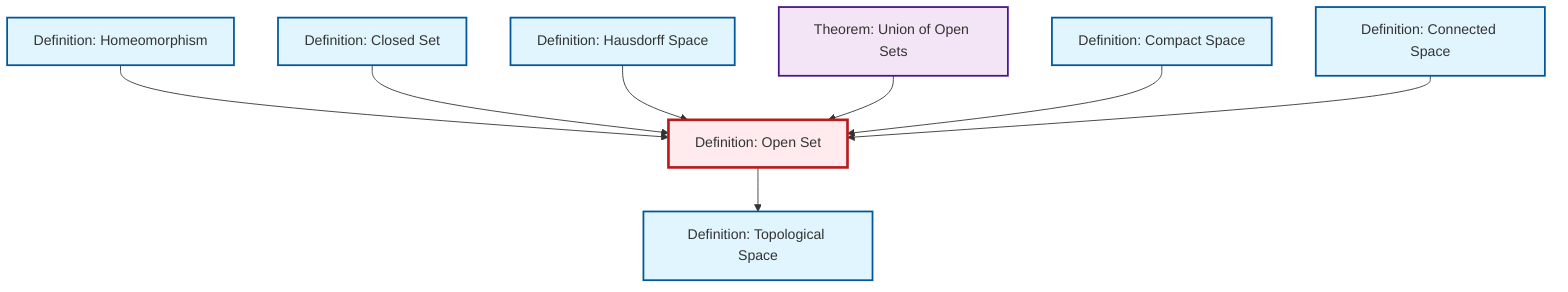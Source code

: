 graph TD
    classDef definition fill:#e1f5fe,stroke:#01579b,stroke-width:2px
    classDef theorem fill:#f3e5f5,stroke:#4a148c,stroke-width:2px
    classDef axiom fill:#fff3e0,stroke:#e65100,stroke-width:2px
    classDef example fill:#e8f5e9,stroke:#1b5e20,stroke-width:2px
    classDef current fill:#ffebee,stroke:#b71c1c,stroke-width:3px
    def-closed-set["Definition: Closed Set"]:::definition
    thm-union-open-sets["Theorem: Union of Open Sets"]:::theorem
    def-hausdorff["Definition: Hausdorff Space"]:::definition
    def-compact["Definition: Compact Space"]:::definition
    def-topological-space["Definition: Topological Space"]:::definition
    def-open-set["Definition: Open Set"]:::definition
    def-connected["Definition: Connected Space"]:::definition
    def-homeomorphism["Definition: Homeomorphism"]:::definition
    def-homeomorphism --> def-open-set
    def-open-set --> def-topological-space
    def-closed-set --> def-open-set
    def-hausdorff --> def-open-set
    thm-union-open-sets --> def-open-set
    def-compact --> def-open-set
    def-connected --> def-open-set
    class def-open-set current